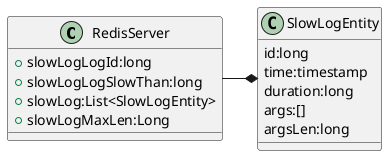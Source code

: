 @startuml

class RedisServer{
   +slowLogLogId:long
   +slowLogLogSlowThan:long
   +slowLog:List<SlowLogEntity>
   +slowLogMaxLen:Long
}
class SlowLogEntity{
   id:long
   time:timestamp
   duration:long
   args:[]
   argsLen:long
}
RedisServer -* SlowLogEntity
@enduml
